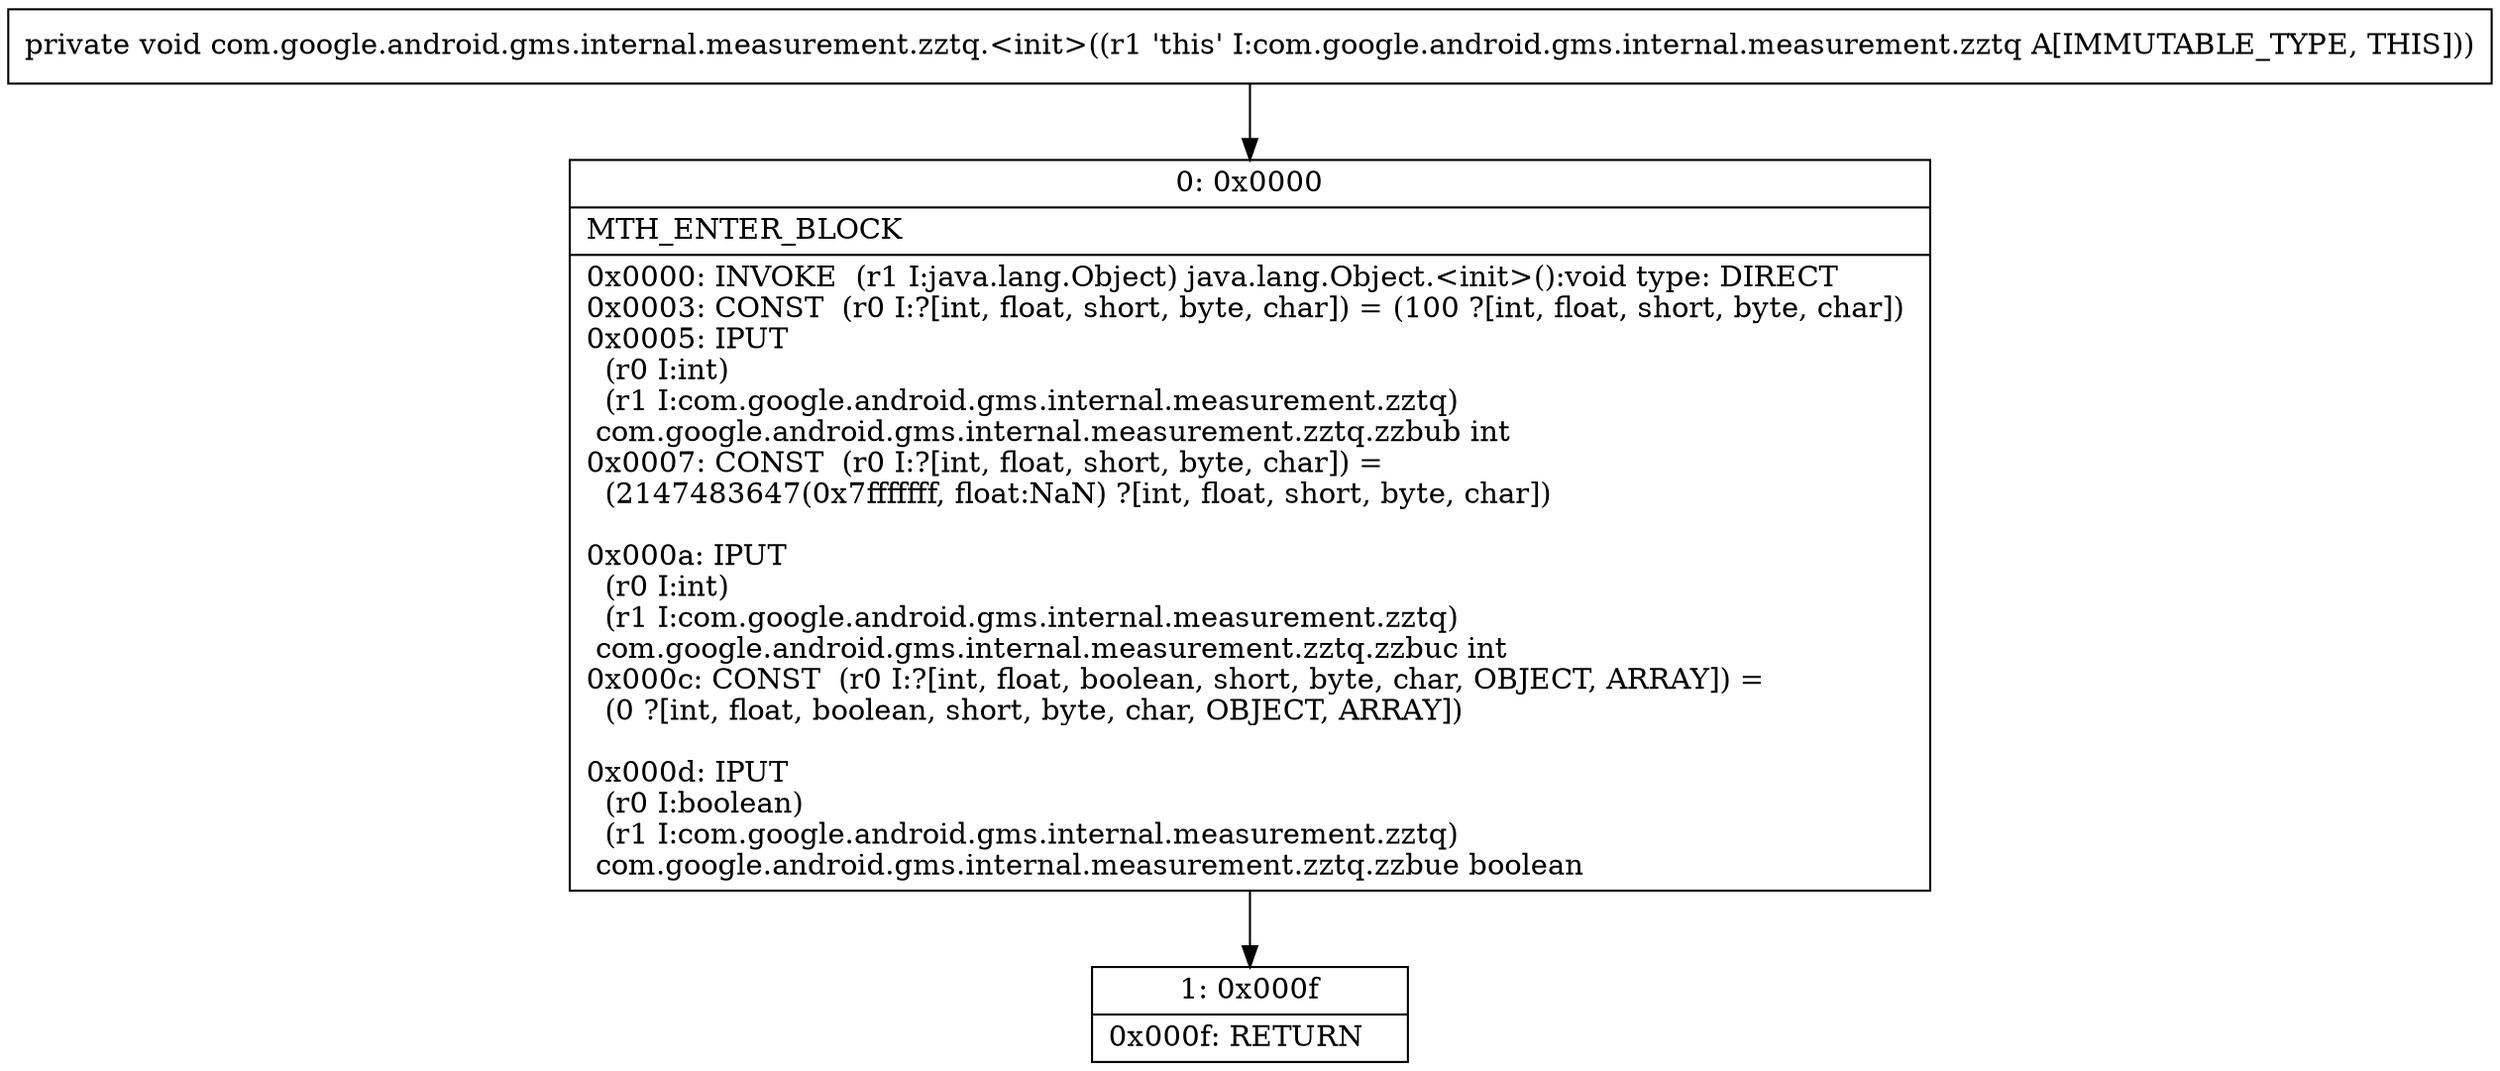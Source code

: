 digraph "CFG forcom.google.android.gms.internal.measurement.zztq.\<init\>()V" {
Node_0 [shape=record,label="{0\:\ 0x0000|MTH_ENTER_BLOCK\l|0x0000: INVOKE  (r1 I:java.lang.Object) java.lang.Object.\<init\>():void type: DIRECT \l0x0003: CONST  (r0 I:?[int, float, short, byte, char]) = (100 ?[int, float, short, byte, char]) \l0x0005: IPUT  \l  (r0 I:int)\l  (r1 I:com.google.android.gms.internal.measurement.zztq)\l com.google.android.gms.internal.measurement.zztq.zzbub int \l0x0007: CONST  (r0 I:?[int, float, short, byte, char]) = \l  (2147483647(0x7fffffff, float:NaN) ?[int, float, short, byte, char])\l \l0x000a: IPUT  \l  (r0 I:int)\l  (r1 I:com.google.android.gms.internal.measurement.zztq)\l com.google.android.gms.internal.measurement.zztq.zzbuc int \l0x000c: CONST  (r0 I:?[int, float, boolean, short, byte, char, OBJECT, ARRAY]) = \l  (0 ?[int, float, boolean, short, byte, char, OBJECT, ARRAY])\l \l0x000d: IPUT  \l  (r0 I:boolean)\l  (r1 I:com.google.android.gms.internal.measurement.zztq)\l com.google.android.gms.internal.measurement.zztq.zzbue boolean \l}"];
Node_1 [shape=record,label="{1\:\ 0x000f|0x000f: RETURN   \l}"];
MethodNode[shape=record,label="{private void com.google.android.gms.internal.measurement.zztq.\<init\>((r1 'this' I:com.google.android.gms.internal.measurement.zztq A[IMMUTABLE_TYPE, THIS])) }"];
MethodNode -> Node_0;
Node_0 -> Node_1;
}

